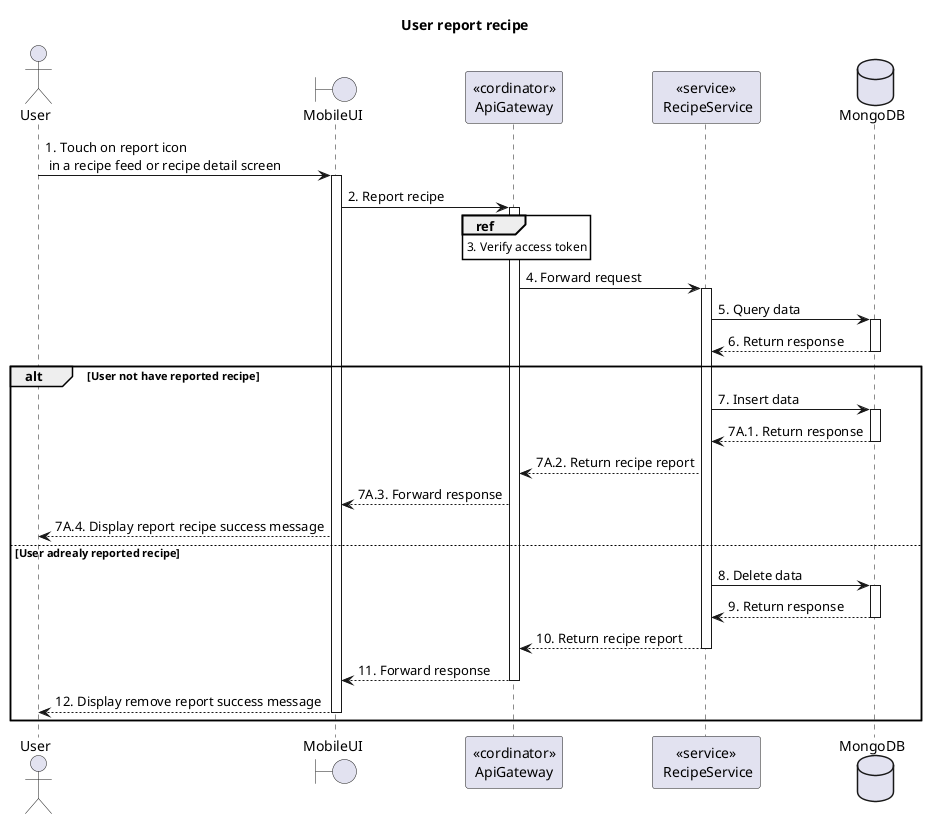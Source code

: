 @startuml Sequence
title "User report recipe"
<style>
  sequenceDiagram {
    reference {
      BackGroundColor white
    }
}
</style>

actor User
boundary MobileUI
participant "<<cordinator>>\nApiGateway" as ApiGateway
participant "<<service>>\n RecipeService" as RecipeService
database MongoDB

User -> MobileUI++: 1. Touch on report icon \n in a recipe feed or recipe detail screen

MobileUI -> ApiGateway++: 2. Report recipe

ref over ApiGateway: 3. Verify access token

ApiGateway -> RecipeService++: 4. Forward request

database MongoDB
RecipeService -> MongoDB++: 5. Query data
RecipeService <-- MongoDB--: 6. Return response
alt User not have reported recipe
  RecipeService -> MongoDB++: 7. Insert data
  RecipeService <-- MongoDB--: 7A.1. Return response
  ApiGateway <-- RecipeService: 7A.2. Return recipe report
  MobileUI <-- ApiGateway: 7A.3. Forward response
  User <-- MobileUI: 7A.4. Display report recipe success message
else User adrealy reported recipe
  RecipeService -> MongoDB++: 8. Delete data
  RecipeService <-- MongoDB--: 9. Return response
  ApiGateway <-- RecipeService--: 10. Return recipe report
  MobileUI <-- ApiGateway--: 11. Forward response
  User <-- MobileUI--: 12. Display remove report success message
end alt


@enduml
